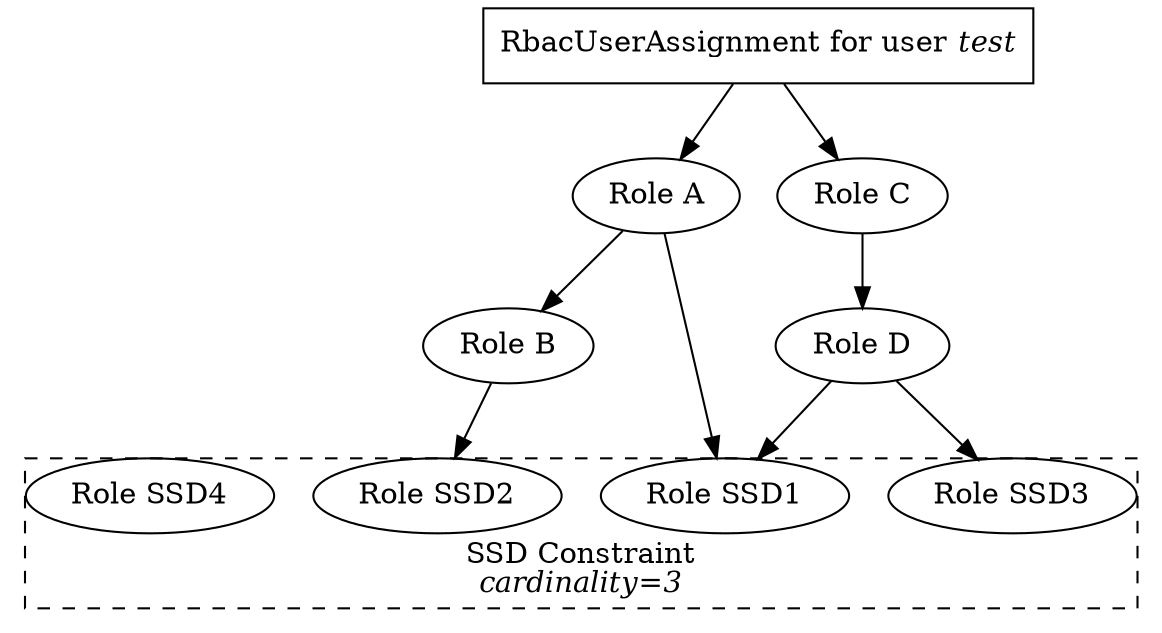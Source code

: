 digraph {
  margin = 0;
  // node defition
  userassignment [shape=box, label=<RbacUserAssignment for user <i>test</i>>];

  role_a [label=<Role A>];
  role_b [label=<Role B>];
  role_c [label=<Role C>];
  role_d [label=<Role D>];
 
  subgraph clusterSsd {
    label=<SSD Constraint<br/><i>cardinality=3</i>>; style=dashed;labelloc=b;
    role_ssd_1 [label=<Role SSD1>];
    role_ssd_2 [label=<Role SSD2>];
    role_ssd_3 [label=<Role SSD3>];
    role_ssd_4 [label=<Role SSD4>];
  };
  

  // graph definition
  userassignment -> role_a;
  userassignment -> role_c;

  role_a -> role_b;
  role_a -> role_ssd_1;
  role_b -> role_ssd_2;
  role_c -> role_d;
  role_d -> role_ssd_1;
  role_d -> role_ssd_3;

}
